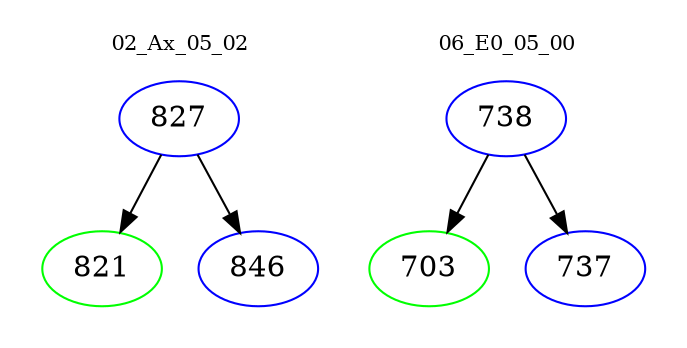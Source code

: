 digraph{
subgraph cluster_0 {
color = white
label = "02_Ax_05_02";
fontsize=10;
T0_827 [label="827", color="blue"]
T0_827 -> T0_821 [color="black"]
T0_821 [label="821", color="green"]
T0_827 -> T0_846 [color="black"]
T0_846 [label="846", color="blue"]
}
subgraph cluster_1 {
color = white
label = "06_E0_05_00";
fontsize=10;
T1_738 [label="738", color="blue"]
T1_738 -> T1_703 [color="black"]
T1_703 [label="703", color="green"]
T1_738 -> T1_737 [color="black"]
T1_737 [label="737", color="blue"]
}
}
